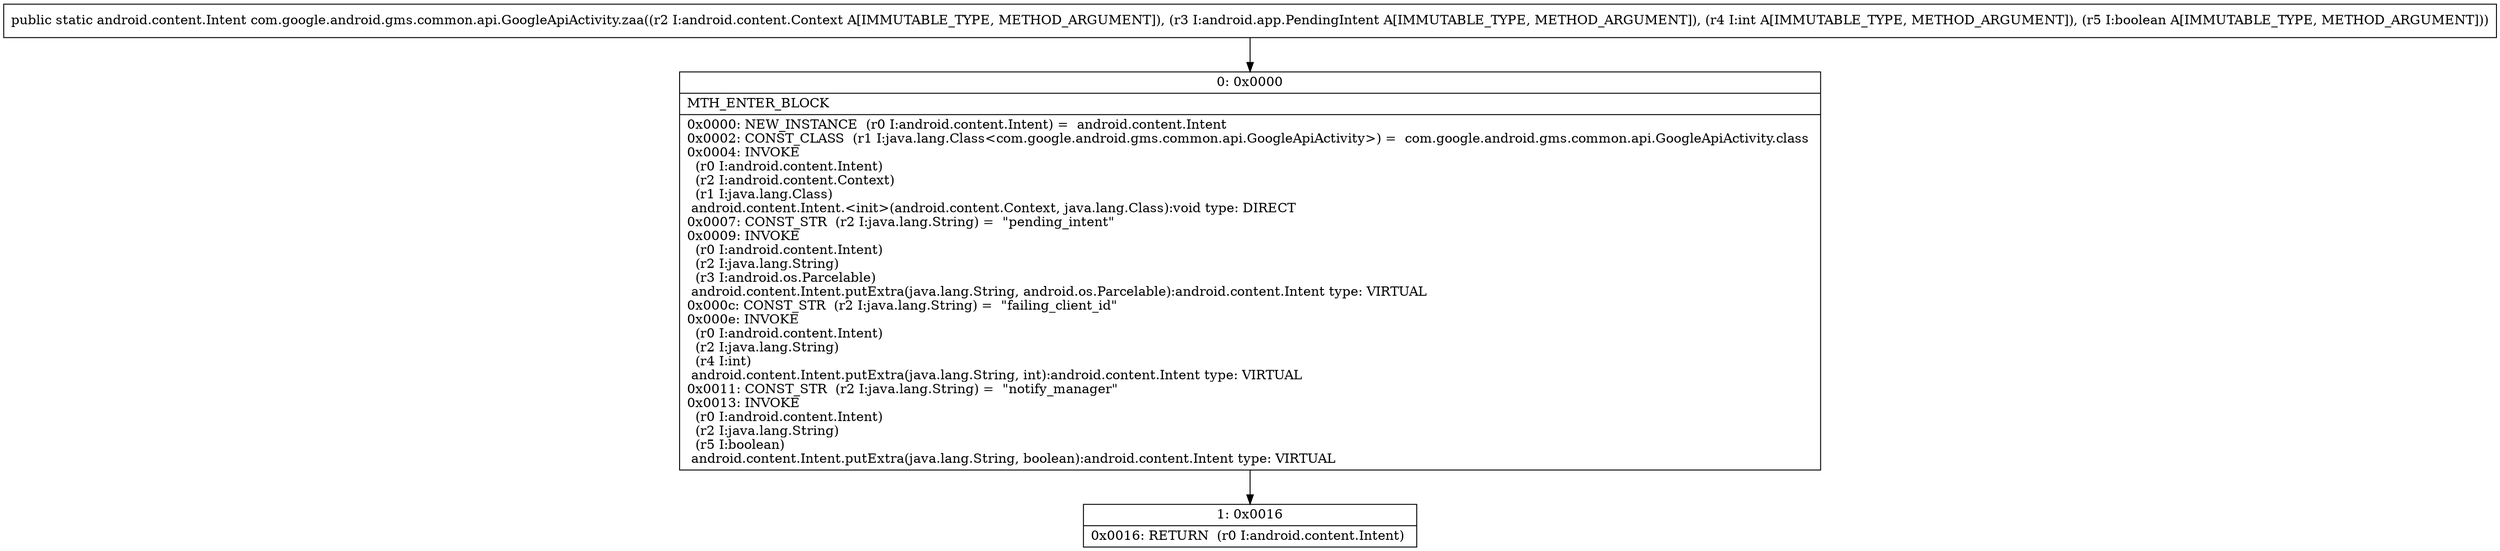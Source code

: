 digraph "CFG forcom.google.android.gms.common.api.GoogleApiActivity.zaa(Landroid\/content\/Context;Landroid\/app\/PendingIntent;IZ)Landroid\/content\/Intent;" {
Node_0 [shape=record,label="{0\:\ 0x0000|MTH_ENTER_BLOCK\l|0x0000: NEW_INSTANCE  (r0 I:android.content.Intent) =  android.content.Intent \l0x0002: CONST_CLASS  (r1 I:java.lang.Class\<com.google.android.gms.common.api.GoogleApiActivity\>) =  com.google.android.gms.common.api.GoogleApiActivity.class \l0x0004: INVOKE  \l  (r0 I:android.content.Intent)\l  (r2 I:android.content.Context)\l  (r1 I:java.lang.Class)\l android.content.Intent.\<init\>(android.content.Context, java.lang.Class):void type: DIRECT \l0x0007: CONST_STR  (r2 I:java.lang.String) =  \"pending_intent\" \l0x0009: INVOKE  \l  (r0 I:android.content.Intent)\l  (r2 I:java.lang.String)\l  (r3 I:android.os.Parcelable)\l android.content.Intent.putExtra(java.lang.String, android.os.Parcelable):android.content.Intent type: VIRTUAL \l0x000c: CONST_STR  (r2 I:java.lang.String) =  \"failing_client_id\" \l0x000e: INVOKE  \l  (r0 I:android.content.Intent)\l  (r2 I:java.lang.String)\l  (r4 I:int)\l android.content.Intent.putExtra(java.lang.String, int):android.content.Intent type: VIRTUAL \l0x0011: CONST_STR  (r2 I:java.lang.String) =  \"notify_manager\" \l0x0013: INVOKE  \l  (r0 I:android.content.Intent)\l  (r2 I:java.lang.String)\l  (r5 I:boolean)\l android.content.Intent.putExtra(java.lang.String, boolean):android.content.Intent type: VIRTUAL \l}"];
Node_1 [shape=record,label="{1\:\ 0x0016|0x0016: RETURN  (r0 I:android.content.Intent) \l}"];
MethodNode[shape=record,label="{public static android.content.Intent com.google.android.gms.common.api.GoogleApiActivity.zaa((r2 I:android.content.Context A[IMMUTABLE_TYPE, METHOD_ARGUMENT]), (r3 I:android.app.PendingIntent A[IMMUTABLE_TYPE, METHOD_ARGUMENT]), (r4 I:int A[IMMUTABLE_TYPE, METHOD_ARGUMENT]), (r5 I:boolean A[IMMUTABLE_TYPE, METHOD_ARGUMENT])) }"];
MethodNode -> Node_0;
Node_0 -> Node_1;
}

